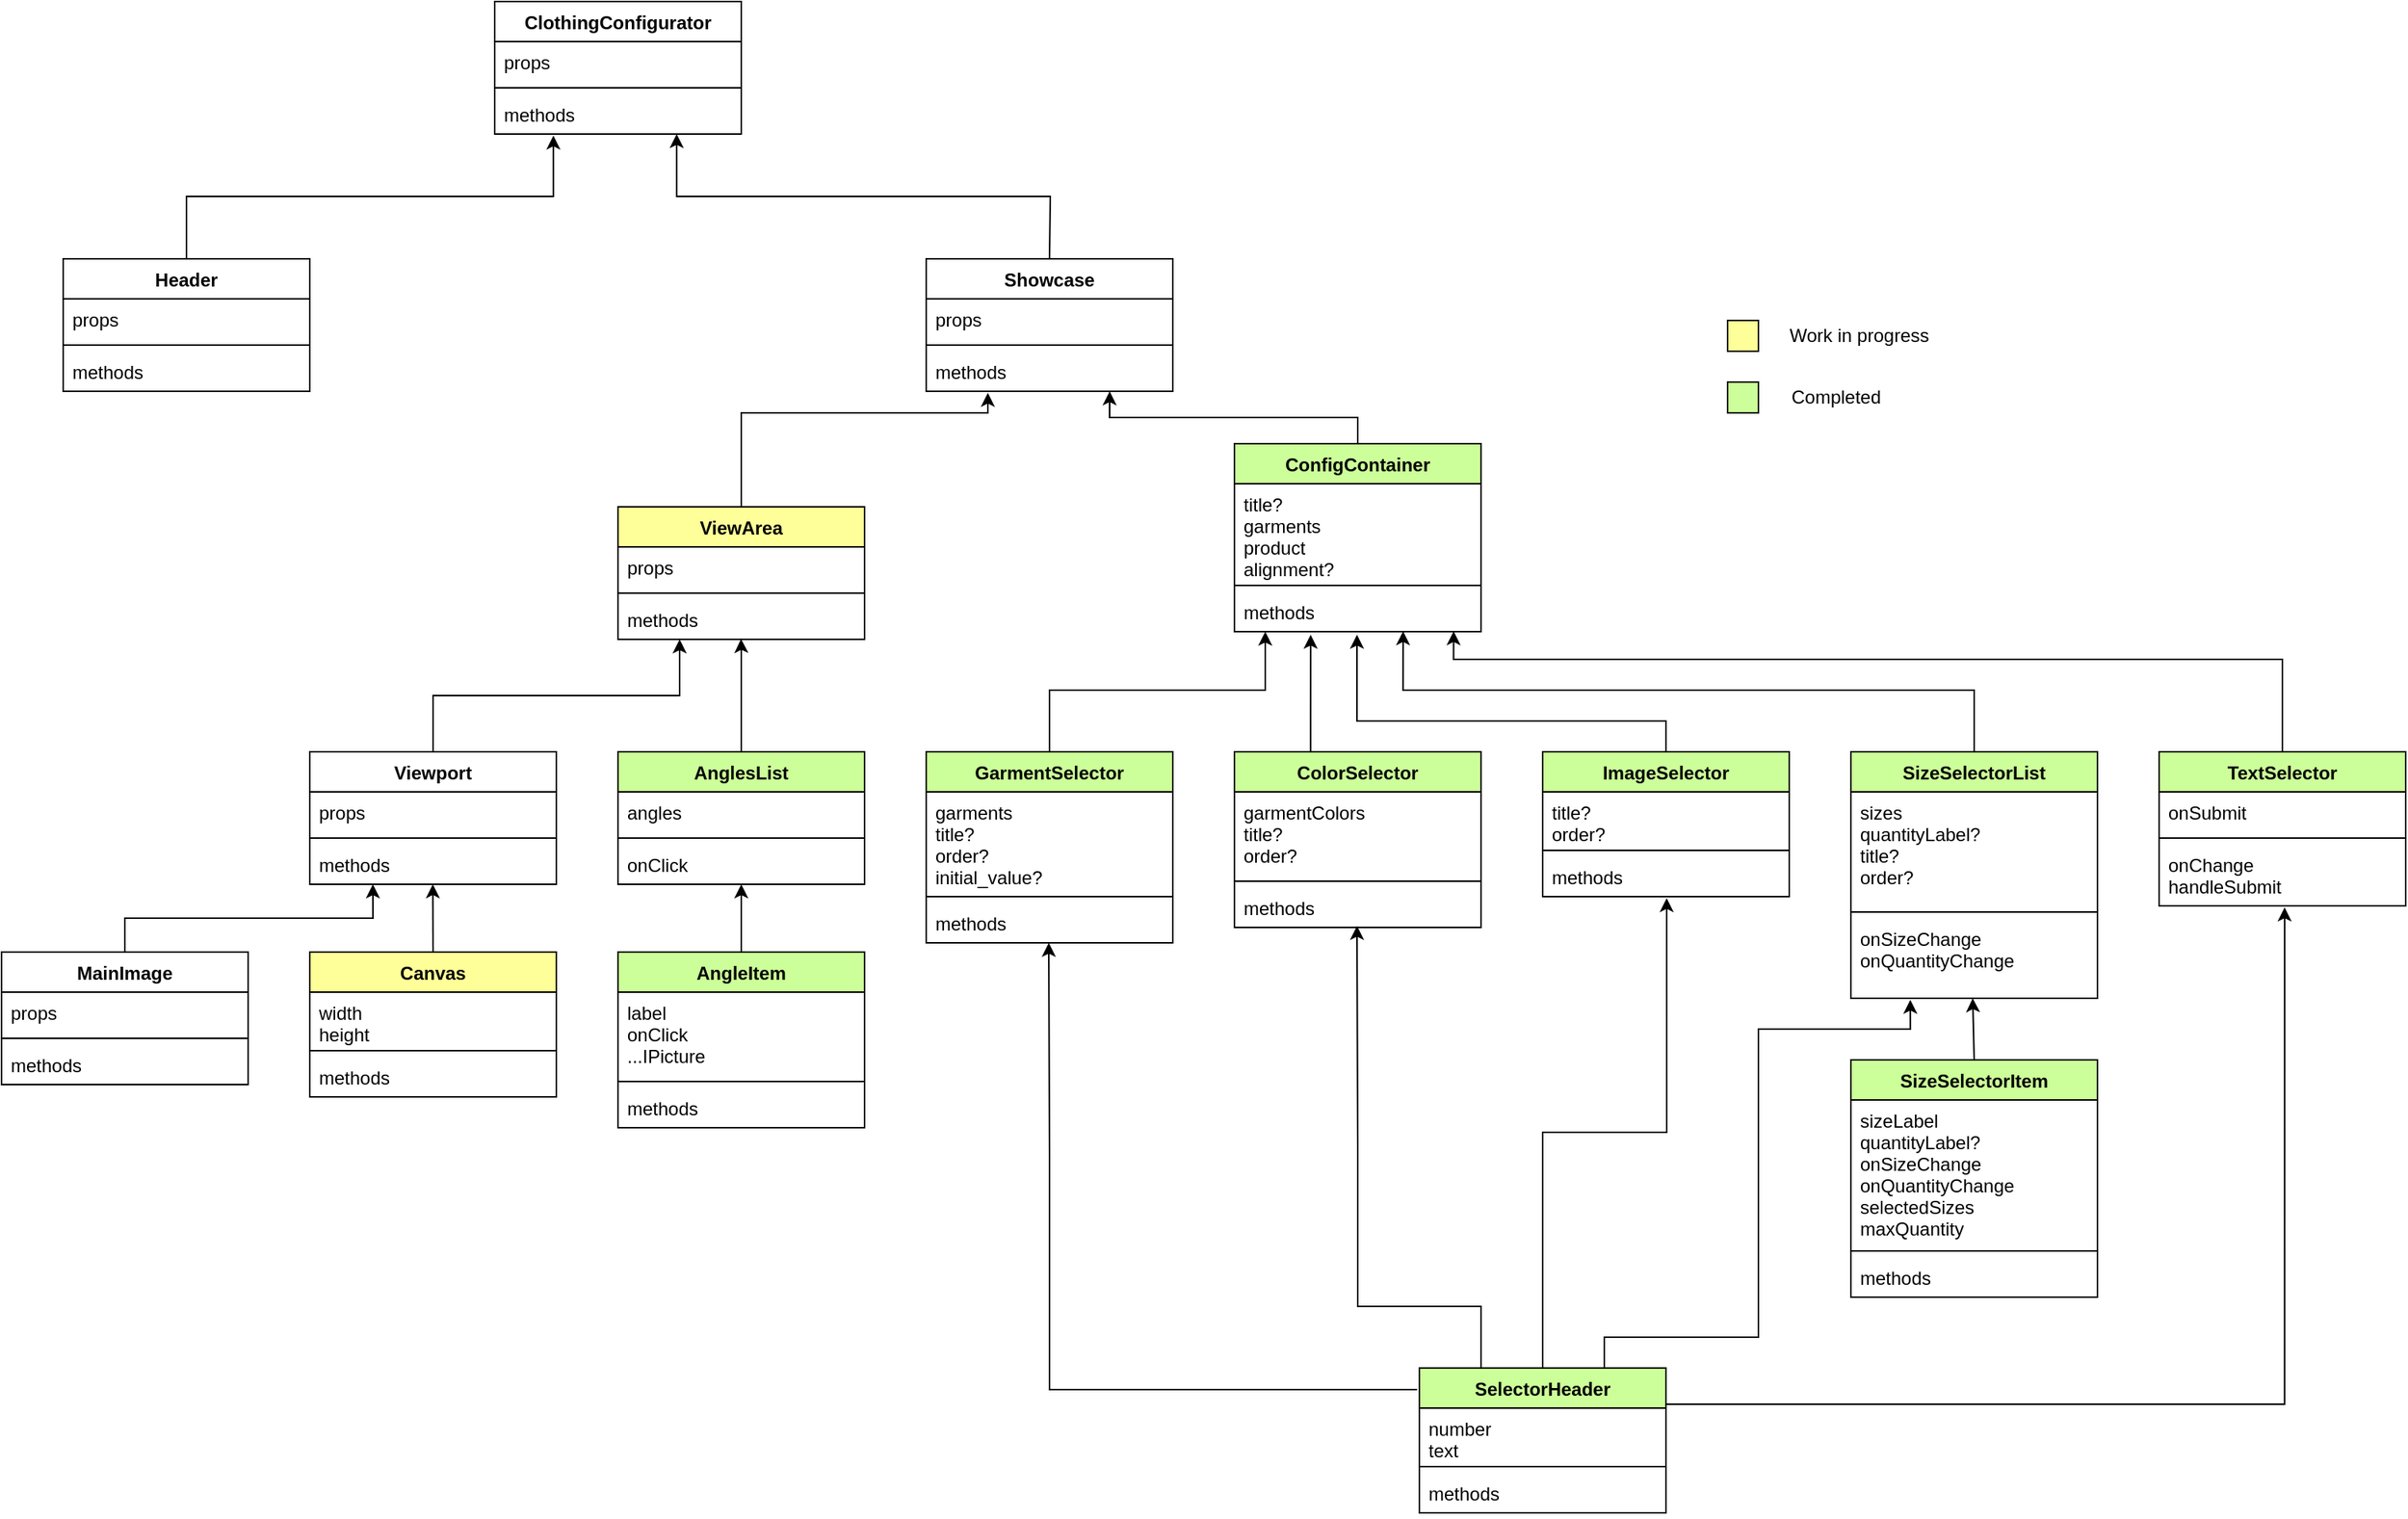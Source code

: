 <mxfile version="20.4.0" type="github">
  <diagram id="t9oFIzQgz1fzx2CeyEhu" name="Page-1">
    <mxGraphModel dx="1666" dy="1198" grid="1" gridSize="10" guides="1" tooltips="1" connect="1" arrows="1" fold="1" page="0" pageScale="1" pageWidth="827" pageHeight="1169" math="0" shadow="0">
      <root>
        <mxCell id="0" />
        <mxCell id="1" parent="0" />
        <mxCell id="2O1bUdWKh32zXuZhYSQj-1" value="ViewArea" style="swimlane;fontStyle=1;align=center;verticalAlign=top;childLayout=stackLayout;horizontal=1;startSize=26;horizontalStack=0;resizeParent=1;resizeParentMax=0;resizeLast=0;collapsible=1;marginBottom=0;fillColor=#FFFF99;" parent="1" vertex="1">
          <mxGeometry x="640" y="81" width="160" height="86" as="geometry" />
        </mxCell>
        <mxCell id="2O1bUdWKh32zXuZhYSQj-2" value="props" style="text;strokeColor=none;fillColor=none;align=left;verticalAlign=top;spacingLeft=4;spacingRight=4;overflow=hidden;rotatable=0;points=[[0,0.5],[1,0.5]];portConstraint=eastwest;" parent="2O1bUdWKh32zXuZhYSQj-1" vertex="1">
          <mxGeometry y="26" width="160" height="26" as="geometry" />
        </mxCell>
        <mxCell id="2O1bUdWKh32zXuZhYSQj-3" value="" style="line;strokeWidth=1;fillColor=none;align=left;verticalAlign=middle;spacingTop=-1;spacingLeft=3;spacingRight=3;rotatable=0;labelPosition=right;points=[];portConstraint=eastwest;strokeColor=inherit;" parent="2O1bUdWKh32zXuZhYSQj-1" vertex="1">
          <mxGeometry y="52" width="160" height="8" as="geometry" />
        </mxCell>
        <mxCell id="2O1bUdWKh32zXuZhYSQj-4" value="methods" style="text;strokeColor=none;fillColor=none;align=left;verticalAlign=top;spacingLeft=4;spacingRight=4;overflow=hidden;rotatable=0;points=[[0,0.5],[1,0.5]];portConstraint=eastwest;" parent="2O1bUdWKh32zXuZhYSQj-1" vertex="1">
          <mxGeometry y="60" width="160" height="26" as="geometry" />
        </mxCell>
        <mxCell id="2O1bUdWKh32zXuZhYSQj-14" style="edgeStyle=orthogonalEdgeStyle;rounded=0;orthogonalLoop=1;jettySize=auto;html=1;exitX=0.5;exitY=0;exitDx=0;exitDy=0;entryX=0.25;entryY=1;entryDx=0;entryDy=0;" parent="1" source="2O1bUdWKh32zXuZhYSQj-5" target="2O1bUdWKh32zXuZhYSQj-1" edge="1">
          <mxGeometry relative="1" as="geometry">
            <mxPoint x="680" y="184" as="targetPoint" />
          </mxGeometry>
        </mxCell>
        <mxCell id="2O1bUdWKh32zXuZhYSQj-5" value="Viewport" style="swimlane;fontStyle=1;align=center;verticalAlign=top;childLayout=stackLayout;horizontal=1;startSize=26;horizontalStack=0;resizeParent=1;resizeParentMax=0;resizeLast=0;collapsible=1;marginBottom=0;" parent="1" vertex="1">
          <mxGeometry x="440" y="240" width="160" height="86" as="geometry" />
        </mxCell>
        <mxCell id="2O1bUdWKh32zXuZhYSQj-6" value="props" style="text;strokeColor=none;fillColor=none;align=left;verticalAlign=top;spacingLeft=4;spacingRight=4;overflow=hidden;rotatable=0;points=[[0,0.5],[1,0.5]];portConstraint=eastwest;" parent="2O1bUdWKh32zXuZhYSQj-5" vertex="1">
          <mxGeometry y="26" width="160" height="26" as="geometry" />
        </mxCell>
        <mxCell id="2O1bUdWKh32zXuZhYSQj-7" value="" style="line;strokeWidth=1;fillColor=none;align=left;verticalAlign=middle;spacingTop=-1;spacingLeft=3;spacingRight=3;rotatable=0;labelPosition=right;points=[];portConstraint=eastwest;strokeColor=inherit;" parent="2O1bUdWKh32zXuZhYSQj-5" vertex="1">
          <mxGeometry y="52" width="160" height="8" as="geometry" />
        </mxCell>
        <mxCell id="2O1bUdWKh32zXuZhYSQj-8" value="methods" style="text;strokeColor=none;fillColor=none;align=left;verticalAlign=top;spacingLeft=4;spacingRight=4;overflow=hidden;rotatable=0;points=[[0,0.5],[1,0.5]];portConstraint=eastwest;" parent="2O1bUdWKh32zXuZhYSQj-5" vertex="1">
          <mxGeometry y="60" width="160" height="26" as="geometry" />
        </mxCell>
        <mxCell id="2O1bUdWKh32zXuZhYSQj-9" value="Canvas" style="swimlane;fontStyle=1;align=center;verticalAlign=top;childLayout=stackLayout;horizontal=1;startSize=26;horizontalStack=0;resizeParent=1;resizeParentMax=0;resizeLast=0;collapsible=1;marginBottom=0;fillColor=#FFFF99;" parent="1" vertex="1">
          <mxGeometry x="440" y="370" width="160" height="94" as="geometry" />
        </mxCell>
        <mxCell id="2O1bUdWKh32zXuZhYSQj-10" value="width&#xa;height" style="text;strokeColor=none;fillColor=none;align=left;verticalAlign=top;spacingLeft=4;spacingRight=4;overflow=hidden;rotatable=0;points=[[0,0.5],[1,0.5]];portConstraint=eastwest;" parent="2O1bUdWKh32zXuZhYSQj-9" vertex="1">
          <mxGeometry y="26" width="160" height="34" as="geometry" />
        </mxCell>
        <mxCell id="2O1bUdWKh32zXuZhYSQj-11" value="" style="line;strokeWidth=1;fillColor=none;align=left;verticalAlign=middle;spacingTop=-1;spacingLeft=3;spacingRight=3;rotatable=0;labelPosition=right;points=[];portConstraint=eastwest;strokeColor=inherit;" parent="2O1bUdWKh32zXuZhYSQj-9" vertex="1">
          <mxGeometry y="60" width="160" height="8" as="geometry" />
        </mxCell>
        <mxCell id="2O1bUdWKh32zXuZhYSQj-12" value="methods" style="text;strokeColor=none;fillColor=none;align=left;verticalAlign=top;spacingLeft=4;spacingRight=4;overflow=hidden;rotatable=0;points=[[0,0.5],[1,0.5]];portConstraint=eastwest;" parent="2O1bUdWKh32zXuZhYSQj-9" vertex="1">
          <mxGeometry y="68" width="160" height="26" as="geometry" />
        </mxCell>
        <mxCell id="2O1bUdWKh32zXuZhYSQj-13" value="" style="endArrow=classic;html=1;rounded=0;exitX=0.5;exitY=0;exitDx=0;exitDy=0;entryX=0.499;entryY=0.999;entryDx=0;entryDy=0;entryPerimeter=0;" parent="1" source="2O1bUdWKh32zXuZhYSQj-9" target="2O1bUdWKh32zXuZhYSQj-8" edge="1">
          <mxGeometry width="50" height="50" relative="1" as="geometry">
            <mxPoint x="700" y="470" as="sourcePoint" />
            <mxPoint x="750" y="420" as="targetPoint" />
          </mxGeometry>
        </mxCell>
        <mxCell id="2O1bUdWKh32zXuZhYSQj-24" style="edgeStyle=orthogonalEdgeStyle;rounded=0;orthogonalLoop=1;jettySize=auto;html=1;exitX=0.5;exitY=0;exitDx=0;exitDy=0;entryX=0.499;entryY=0.992;entryDx=0;entryDy=0;entryPerimeter=0;" parent="1" source="2O1bUdWKh32zXuZhYSQj-15" target="2O1bUdWKh32zXuZhYSQj-4" edge="1">
          <mxGeometry relative="1" as="geometry">
            <mxPoint x="720" y="174" as="targetPoint" />
            <Array as="points">
              <mxPoint x="720" y="174" />
              <mxPoint x="720" y="174" />
            </Array>
          </mxGeometry>
        </mxCell>
        <mxCell id="2O1bUdWKh32zXuZhYSQj-15" value="AnglesList" style="swimlane;fontStyle=1;align=center;verticalAlign=top;childLayout=stackLayout;horizontal=1;startSize=26;horizontalStack=0;resizeParent=1;resizeParentMax=0;resizeLast=0;collapsible=1;marginBottom=0;fillColor=#CCFF99;" parent="1" vertex="1">
          <mxGeometry x="640" y="240" width="160" height="86" as="geometry" />
        </mxCell>
        <mxCell id="2O1bUdWKh32zXuZhYSQj-16" value="angles" style="text;strokeColor=none;fillColor=none;align=left;verticalAlign=top;spacingLeft=4;spacingRight=4;overflow=hidden;rotatable=0;points=[[0,0.5],[1,0.5]];portConstraint=eastwest;" parent="2O1bUdWKh32zXuZhYSQj-15" vertex="1">
          <mxGeometry y="26" width="160" height="26" as="geometry" />
        </mxCell>
        <mxCell id="2O1bUdWKh32zXuZhYSQj-17" value="" style="line;strokeWidth=1;fillColor=none;align=left;verticalAlign=middle;spacingTop=-1;spacingLeft=3;spacingRight=3;rotatable=0;labelPosition=right;points=[];portConstraint=eastwest;strokeColor=inherit;" parent="2O1bUdWKh32zXuZhYSQj-15" vertex="1">
          <mxGeometry y="52" width="160" height="8" as="geometry" />
        </mxCell>
        <mxCell id="2O1bUdWKh32zXuZhYSQj-18" value="onClick" style="text;strokeColor=none;fillColor=none;align=left;verticalAlign=top;spacingLeft=4;spacingRight=4;overflow=hidden;rotatable=0;points=[[0,0.5],[1,0.5]];portConstraint=eastwest;" parent="2O1bUdWKh32zXuZhYSQj-15" vertex="1">
          <mxGeometry y="60" width="160" height="26" as="geometry" />
        </mxCell>
        <mxCell id="2O1bUdWKh32zXuZhYSQj-19" value="AngleItem" style="swimlane;fontStyle=1;align=center;verticalAlign=top;childLayout=stackLayout;horizontal=1;startSize=26;horizontalStack=0;resizeParent=1;resizeParentMax=0;resizeLast=0;collapsible=1;marginBottom=0;fillColor=#CCFF99;" parent="1" vertex="1">
          <mxGeometry x="640" y="370" width="160" height="114" as="geometry" />
        </mxCell>
        <mxCell id="2O1bUdWKh32zXuZhYSQj-20" value="label&#xa;onClick&#xa;...IPicture" style="text;strokeColor=none;fillColor=none;align=left;verticalAlign=top;spacingLeft=4;spacingRight=4;overflow=hidden;rotatable=0;points=[[0,0.5],[1,0.5]];portConstraint=eastwest;" parent="2O1bUdWKh32zXuZhYSQj-19" vertex="1">
          <mxGeometry y="26" width="160" height="54" as="geometry" />
        </mxCell>
        <mxCell id="2O1bUdWKh32zXuZhYSQj-21" value="" style="line;strokeWidth=1;fillColor=none;align=left;verticalAlign=middle;spacingTop=-1;spacingLeft=3;spacingRight=3;rotatable=0;labelPosition=right;points=[];portConstraint=eastwest;strokeColor=inherit;" parent="2O1bUdWKh32zXuZhYSQj-19" vertex="1">
          <mxGeometry y="80" width="160" height="8" as="geometry" />
        </mxCell>
        <mxCell id="2O1bUdWKh32zXuZhYSQj-22" value="methods" style="text;strokeColor=none;fillColor=none;align=left;verticalAlign=top;spacingLeft=4;spacingRight=4;overflow=hidden;rotatable=0;points=[[0,0.5],[1,0.5]];portConstraint=eastwest;" parent="2O1bUdWKh32zXuZhYSQj-19" vertex="1">
          <mxGeometry y="88" width="160" height="26" as="geometry" />
        </mxCell>
        <mxCell id="2O1bUdWKh32zXuZhYSQj-23" value="" style="endArrow=classic;html=1;rounded=0;exitX=0.5;exitY=0;exitDx=0;exitDy=0;" parent="1" source="2O1bUdWKh32zXuZhYSQj-19" target="2O1bUdWKh32zXuZhYSQj-18" edge="1">
          <mxGeometry width="50" height="50" relative="1" as="geometry">
            <mxPoint x="710" y="470" as="sourcePoint" />
            <mxPoint x="760" y="420" as="targetPoint" />
          </mxGeometry>
        </mxCell>
        <mxCell id="2O1bUdWKh32zXuZhYSQj-25" value="ConfigContainer" style="swimlane;fontStyle=1;align=center;verticalAlign=top;childLayout=stackLayout;horizontal=1;startSize=26;horizontalStack=0;resizeParent=1;resizeParentMax=0;resizeLast=0;collapsible=1;marginBottom=0;fillColor=#CCFF99;" parent="1" vertex="1">
          <mxGeometry x="1040" y="40" width="160" height="122" as="geometry" />
        </mxCell>
        <mxCell id="2O1bUdWKh32zXuZhYSQj-26" value="title?&#xa;garments&#xa;product&#xa;alignment?" style="text;strokeColor=none;fillColor=none;align=left;verticalAlign=top;spacingLeft=4;spacingRight=4;overflow=hidden;rotatable=0;points=[[0,0.5],[1,0.5]];portConstraint=eastwest;" parent="2O1bUdWKh32zXuZhYSQj-25" vertex="1">
          <mxGeometry y="26" width="160" height="62" as="geometry" />
        </mxCell>
        <mxCell id="2O1bUdWKh32zXuZhYSQj-27" value="" style="line;strokeWidth=1;fillColor=none;align=left;verticalAlign=middle;spacingTop=-1;spacingLeft=3;spacingRight=3;rotatable=0;labelPosition=right;points=[];portConstraint=eastwest;strokeColor=inherit;" parent="2O1bUdWKh32zXuZhYSQj-25" vertex="1">
          <mxGeometry y="88" width="160" height="8" as="geometry" />
        </mxCell>
        <mxCell id="2O1bUdWKh32zXuZhYSQj-28" value="methods" style="text;strokeColor=none;fillColor=none;align=left;verticalAlign=top;spacingLeft=4;spacingRight=4;overflow=hidden;rotatable=0;points=[[0,0.5],[1,0.5]];portConstraint=eastwest;" parent="2O1bUdWKh32zXuZhYSQj-25" vertex="1">
          <mxGeometry y="96" width="160" height="26" as="geometry" />
        </mxCell>
        <mxCell id="awUkVerIerIpSFgHUPQQ-2" style="edgeStyle=orthogonalEdgeStyle;rounded=0;orthogonalLoop=1;jettySize=auto;html=1;entryX=0.125;entryY=1;entryDx=0;entryDy=0;entryPerimeter=0;" parent="1" source="2O1bUdWKh32zXuZhYSQj-29" target="2O1bUdWKh32zXuZhYSQj-28" edge="1">
          <mxGeometry relative="1" as="geometry">
            <Array as="points">
              <mxPoint x="920" y="200" />
              <mxPoint x="1060" y="200" />
            </Array>
          </mxGeometry>
        </mxCell>
        <mxCell id="2O1bUdWKh32zXuZhYSQj-29" value="GarmentSelector" style="swimlane;fontStyle=1;align=center;verticalAlign=top;childLayout=stackLayout;horizontal=1;startSize=26;horizontalStack=0;resizeParent=1;resizeParentMax=0;resizeLast=0;collapsible=1;marginBottom=0;fillColor=#CCFF99;" parent="1" vertex="1">
          <mxGeometry x="840" y="240" width="160" height="124" as="geometry" />
        </mxCell>
        <mxCell id="2O1bUdWKh32zXuZhYSQj-30" value="garments&#xa;title?&#xa;order?&#xa;initial_value?&#xa;" style="text;strokeColor=none;fillColor=none;align=left;verticalAlign=top;spacingLeft=4;spacingRight=4;overflow=hidden;rotatable=0;points=[[0,0.5],[1,0.5]];portConstraint=eastwest;" parent="2O1bUdWKh32zXuZhYSQj-29" vertex="1">
          <mxGeometry y="26" width="160" height="64" as="geometry" />
        </mxCell>
        <mxCell id="2O1bUdWKh32zXuZhYSQj-31" value="" style="line;strokeWidth=1;fillColor=none;align=left;verticalAlign=middle;spacingTop=-1;spacingLeft=3;spacingRight=3;rotatable=0;labelPosition=right;points=[];portConstraint=eastwest;strokeColor=inherit;" parent="2O1bUdWKh32zXuZhYSQj-29" vertex="1">
          <mxGeometry y="90" width="160" height="8" as="geometry" />
        </mxCell>
        <mxCell id="2O1bUdWKh32zXuZhYSQj-32" value="methods" style="text;strokeColor=none;fillColor=none;align=left;verticalAlign=top;spacingLeft=4;spacingRight=4;overflow=hidden;rotatable=0;points=[[0,0.5],[1,0.5]];portConstraint=eastwest;" parent="2O1bUdWKh32zXuZhYSQj-29" vertex="1">
          <mxGeometry y="98" width="160" height="26" as="geometry" />
        </mxCell>
        <mxCell id="awUkVerIerIpSFgHUPQQ-11" style="edgeStyle=orthogonalEdgeStyle;rounded=0;orthogonalLoop=1;jettySize=auto;html=1;entryX=0.309;entryY=1.077;entryDx=0;entryDy=0;entryPerimeter=0;" parent="1" source="2O1bUdWKh32zXuZhYSQj-33" target="2O1bUdWKh32zXuZhYSQj-28" edge="1">
          <mxGeometry relative="1" as="geometry">
            <mxPoint x="1090" y="170.0" as="targetPoint" />
            <Array as="points">
              <mxPoint x="1090" y="220" />
            </Array>
          </mxGeometry>
        </mxCell>
        <mxCell id="2O1bUdWKh32zXuZhYSQj-33" value="ColorSelector" style="swimlane;fontStyle=1;align=center;verticalAlign=top;childLayout=stackLayout;horizontal=1;startSize=26;horizontalStack=0;resizeParent=1;resizeParentMax=0;resizeLast=0;collapsible=1;marginBottom=0;fillColor=#CCFF99;" parent="1" vertex="1">
          <mxGeometry x="1040" y="240" width="160" height="114" as="geometry" />
        </mxCell>
        <mxCell id="2O1bUdWKh32zXuZhYSQj-34" value="garmentColors&#xa;title?&#xa;order?" style="text;strokeColor=none;fillColor=none;align=left;verticalAlign=top;spacingLeft=4;spacingRight=4;overflow=hidden;rotatable=0;points=[[0,0.5],[1,0.5]];portConstraint=eastwest;" parent="2O1bUdWKh32zXuZhYSQj-33" vertex="1">
          <mxGeometry y="26" width="160" height="54" as="geometry" />
        </mxCell>
        <mxCell id="2O1bUdWKh32zXuZhYSQj-35" value="" style="line;strokeWidth=1;fillColor=none;align=left;verticalAlign=middle;spacingTop=-1;spacingLeft=3;spacingRight=3;rotatable=0;labelPosition=right;points=[];portConstraint=eastwest;strokeColor=inherit;" parent="2O1bUdWKh32zXuZhYSQj-33" vertex="1">
          <mxGeometry y="80" width="160" height="8" as="geometry" />
        </mxCell>
        <mxCell id="2O1bUdWKh32zXuZhYSQj-36" value="methods" style="text;strokeColor=none;fillColor=none;align=left;verticalAlign=top;spacingLeft=4;spacingRight=4;overflow=hidden;rotatable=0;points=[[0,0.5],[1,0.5]];portConstraint=eastwest;" parent="2O1bUdWKh32zXuZhYSQj-33" vertex="1">
          <mxGeometry y="88" width="160" height="26" as="geometry" />
        </mxCell>
        <mxCell id="awUkVerIerIpSFgHUPQQ-4" style="edgeStyle=orthogonalEdgeStyle;rounded=0;orthogonalLoop=1;jettySize=auto;html=1;entryX=0.684;entryY=0.99;entryDx=0;entryDy=0;entryPerimeter=0;" parent="1" source="2O1bUdWKh32zXuZhYSQj-37" target="2O1bUdWKh32zXuZhYSQj-28" edge="1">
          <mxGeometry relative="1" as="geometry">
            <Array as="points">
              <mxPoint x="1520" y="200" />
              <mxPoint x="1149" y="200" />
            </Array>
          </mxGeometry>
        </mxCell>
        <mxCell id="2O1bUdWKh32zXuZhYSQj-37" value="SizeSelectorList" style="swimlane;fontStyle=1;align=center;verticalAlign=top;childLayout=stackLayout;horizontal=1;startSize=26;horizontalStack=0;resizeParent=1;resizeParentMax=0;resizeLast=0;collapsible=1;marginBottom=0;fillColor=#CCFF99;" parent="1" vertex="1">
          <mxGeometry x="1440" y="240" width="160" height="160" as="geometry" />
        </mxCell>
        <mxCell id="2O1bUdWKh32zXuZhYSQj-38" value="sizes&#xa;quantityLabel?&#xa;title?&#xa;order?&#xa;" style="text;strokeColor=none;fillColor=none;align=left;verticalAlign=top;spacingLeft=4;spacingRight=4;overflow=hidden;rotatable=0;points=[[0,0.5],[1,0.5]];portConstraint=eastwest;" parent="2O1bUdWKh32zXuZhYSQj-37" vertex="1">
          <mxGeometry y="26" width="160" height="74" as="geometry" />
        </mxCell>
        <mxCell id="2O1bUdWKh32zXuZhYSQj-39" value="" style="line;strokeWidth=1;fillColor=none;align=left;verticalAlign=middle;spacingTop=-1;spacingLeft=3;spacingRight=3;rotatable=0;labelPosition=right;points=[];portConstraint=eastwest;strokeColor=inherit;" parent="2O1bUdWKh32zXuZhYSQj-37" vertex="1">
          <mxGeometry y="100" width="160" height="8" as="geometry" />
        </mxCell>
        <mxCell id="2O1bUdWKh32zXuZhYSQj-40" value="onSizeChange&#xa;onQuantityChange" style="text;strokeColor=none;fillColor=none;align=left;verticalAlign=top;spacingLeft=4;spacingRight=4;overflow=hidden;rotatable=0;points=[[0,0.5],[1,0.5]];portConstraint=eastwest;" parent="2O1bUdWKh32zXuZhYSQj-37" vertex="1">
          <mxGeometry y="108" width="160" height="52" as="geometry" />
        </mxCell>
        <mxCell id="2O1bUdWKh32zXuZhYSQj-47" style="edgeStyle=none;rounded=0;orthogonalLoop=1;jettySize=auto;html=1;exitX=0.5;exitY=0;exitDx=0;exitDy=0;entryX=0.494;entryY=1;entryDx=0;entryDy=0;entryPerimeter=0;" parent="1" source="2O1bUdWKh32zXuZhYSQj-41" target="2O1bUdWKh32zXuZhYSQj-40" edge="1">
          <mxGeometry relative="1" as="geometry" />
        </mxCell>
        <mxCell id="2O1bUdWKh32zXuZhYSQj-41" value="SizeSelectorItem" style="swimlane;fontStyle=1;align=center;verticalAlign=top;childLayout=stackLayout;horizontal=1;startSize=26;horizontalStack=0;resizeParent=1;resizeParentMax=0;resizeLast=0;collapsible=1;marginBottom=0;fillColor=#CCFF99;" parent="1" vertex="1">
          <mxGeometry x="1440" y="440" width="160" height="154" as="geometry" />
        </mxCell>
        <mxCell id="2O1bUdWKh32zXuZhYSQj-42" value="sizeLabel&#xa;quantityLabel?&#xa;onSizeChange&#xa;onQuantityChange&#xa;selectedSizes&#xa;maxQuantity" style="text;strokeColor=none;fillColor=none;align=left;verticalAlign=top;spacingLeft=4;spacingRight=4;overflow=hidden;rotatable=0;points=[[0,0.5],[1,0.5]];portConstraint=eastwest;" parent="2O1bUdWKh32zXuZhYSQj-41" vertex="1">
          <mxGeometry y="26" width="160" height="94" as="geometry" />
        </mxCell>
        <mxCell id="2O1bUdWKh32zXuZhYSQj-43" value="" style="line;strokeWidth=1;fillColor=none;align=left;verticalAlign=middle;spacingTop=-1;spacingLeft=3;spacingRight=3;rotatable=0;labelPosition=right;points=[];portConstraint=eastwest;strokeColor=inherit;" parent="2O1bUdWKh32zXuZhYSQj-41" vertex="1">
          <mxGeometry y="120" width="160" height="8" as="geometry" />
        </mxCell>
        <mxCell id="2O1bUdWKh32zXuZhYSQj-44" value="methods" style="text;strokeColor=none;fillColor=none;align=left;verticalAlign=top;spacingLeft=4;spacingRight=4;overflow=hidden;rotatable=0;points=[[0,0.5],[1,0.5]];portConstraint=eastwest;" parent="2O1bUdWKh32zXuZhYSQj-41" vertex="1">
          <mxGeometry y="128" width="160" height="26" as="geometry" />
        </mxCell>
        <mxCell id="2O1bUdWKh32zXuZhYSQj-50" value="MainImage" style="swimlane;fontStyle=1;align=center;verticalAlign=top;childLayout=stackLayout;horizontal=1;startSize=26;horizontalStack=0;resizeParent=1;resizeParentMax=0;resizeLast=0;collapsible=1;marginBottom=0;" parent="1" vertex="1">
          <mxGeometry x="240" y="370" width="160" height="86" as="geometry" />
        </mxCell>
        <mxCell id="2O1bUdWKh32zXuZhYSQj-51" value="props" style="text;strokeColor=none;fillColor=none;align=left;verticalAlign=top;spacingLeft=4;spacingRight=4;overflow=hidden;rotatable=0;points=[[0,0.5],[1,0.5]];portConstraint=eastwest;" parent="2O1bUdWKh32zXuZhYSQj-50" vertex="1">
          <mxGeometry y="26" width="160" height="26" as="geometry" />
        </mxCell>
        <mxCell id="2O1bUdWKh32zXuZhYSQj-52" value="" style="line;strokeWidth=1;fillColor=none;align=left;verticalAlign=middle;spacingTop=-1;spacingLeft=3;spacingRight=3;rotatable=0;labelPosition=right;points=[];portConstraint=eastwest;strokeColor=inherit;" parent="2O1bUdWKh32zXuZhYSQj-50" vertex="1">
          <mxGeometry y="52" width="160" height="8" as="geometry" />
        </mxCell>
        <mxCell id="2O1bUdWKh32zXuZhYSQj-53" value="methods" style="text;strokeColor=none;fillColor=none;align=left;verticalAlign=top;spacingLeft=4;spacingRight=4;overflow=hidden;rotatable=0;points=[[0,0.5],[1,0.5]];portConstraint=eastwest;" parent="2O1bUdWKh32zXuZhYSQj-50" vertex="1">
          <mxGeometry y="60" width="160" height="26" as="geometry" />
        </mxCell>
        <mxCell id="2O1bUdWKh32zXuZhYSQj-54" value="" style="endArrow=classic;html=1;rounded=0;exitX=0.5;exitY=0;exitDx=0;exitDy=0;entryX=0.256;entryY=1;entryDx=0;entryDy=0;entryPerimeter=0;edgeStyle=orthogonalEdgeStyle;" parent="1" source="2O1bUdWKh32zXuZhYSQj-50" target="2O1bUdWKh32zXuZhYSQj-8" edge="1">
          <mxGeometry width="50" height="50" relative="1" as="geometry">
            <mxPoint x="900" y="470" as="sourcePoint" />
            <mxPoint x="950" y="420" as="targetPoint" />
          </mxGeometry>
        </mxCell>
        <mxCell id="awUkVerIerIpSFgHUPQQ-7" style="edgeStyle=orthogonalEdgeStyle;rounded=0;orthogonalLoop=1;jettySize=auto;html=1;entryX=0.497;entryY=1.077;entryDx=0;entryDy=0;entryPerimeter=0;" parent="1" source="2O1bUdWKh32zXuZhYSQj-55" target="2O1bUdWKh32zXuZhYSQj-28" edge="1">
          <mxGeometry relative="1" as="geometry">
            <mxPoint x="1120" y="170" as="targetPoint" />
            <Array as="points">
              <mxPoint x="1320" y="220" />
              <mxPoint x="1120" y="220" />
            </Array>
          </mxGeometry>
        </mxCell>
        <mxCell id="2O1bUdWKh32zXuZhYSQj-55" value="ImageSelector" style="swimlane;fontStyle=1;align=center;verticalAlign=top;childLayout=stackLayout;horizontal=1;startSize=26;horizontalStack=0;resizeParent=1;resizeParentMax=0;resizeLast=0;collapsible=1;marginBottom=0;fillColor=#CCFF99;" parent="1" vertex="1">
          <mxGeometry x="1240" y="240" width="160" height="94" as="geometry" />
        </mxCell>
        <mxCell id="2O1bUdWKh32zXuZhYSQj-56" value="title?&#xa;order?" style="text;strokeColor=none;fillColor=none;align=left;verticalAlign=top;spacingLeft=4;spacingRight=4;overflow=hidden;rotatable=0;points=[[0,0.5],[1,0.5]];portConstraint=eastwest;" parent="2O1bUdWKh32zXuZhYSQj-55" vertex="1">
          <mxGeometry y="26" width="160" height="34" as="geometry" />
        </mxCell>
        <mxCell id="2O1bUdWKh32zXuZhYSQj-57" value="" style="line;strokeWidth=1;fillColor=none;align=left;verticalAlign=middle;spacingTop=-1;spacingLeft=3;spacingRight=3;rotatable=0;labelPosition=right;points=[];portConstraint=eastwest;strokeColor=inherit;" parent="2O1bUdWKh32zXuZhYSQj-55" vertex="1">
          <mxGeometry y="60" width="160" height="8" as="geometry" />
        </mxCell>
        <mxCell id="2O1bUdWKh32zXuZhYSQj-58" value="methods" style="text;strokeColor=none;fillColor=none;align=left;verticalAlign=top;spacingLeft=4;spacingRight=4;overflow=hidden;rotatable=0;points=[[0,0.5],[1,0.5]];portConstraint=eastwest;" parent="2O1bUdWKh32zXuZhYSQj-55" vertex="1">
          <mxGeometry y="68" width="160" height="26" as="geometry" />
        </mxCell>
        <mxCell id="awUkVerIerIpSFgHUPQQ-10" style="edgeStyle=orthogonalEdgeStyle;rounded=0;orthogonalLoop=1;jettySize=auto;html=1;entryX=0.889;entryY=0.99;entryDx=0;entryDy=0;entryPerimeter=0;" parent="1" source="2O1bUdWKh32zXuZhYSQj-60" target="2O1bUdWKh32zXuZhYSQj-28" edge="1">
          <mxGeometry relative="1" as="geometry">
            <Array as="points">
              <mxPoint x="1720" y="180" />
              <mxPoint x="1182" y="180" />
            </Array>
          </mxGeometry>
        </mxCell>
        <mxCell id="2O1bUdWKh32zXuZhYSQj-60" value="TextSelector" style="swimlane;fontStyle=1;align=center;verticalAlign=top;childLayout=stackLayout;horizontal=1;startSize=26;horizontalStack=0;resizeParent=1;resizeParentMax=0;resizeLast=0;collapsible=1;marginBottom=0;fillColor=#CCFF99;" parent="1" vertex="1">
          <mxGeometry x="1640" y="240" width="160" height="100" as="geometry" />
        </mxCell>
        <mxCell id="2O1bUdWKh32zXuZhYSQj-61" value="onSubmit" style="text;strokeColor=none;fillColor=none;align=left;verticalAlign=top;spacingLeft=4;spacingRight=4;overflow=hidden;rotatable=0;points=[[0,0.5],[1,0.5]];portConstraint=eastwest;" parent="2O1bUdWKh32zXuZhYSQj-60" vertex="1">
          <mxGeometry y="26" width="160" height="26" as="geometry" />
        </mxCell>
        <mxCell id="2O1bUdWKh32zXuZhYSQj-62" value="" style="line;strokeWidth=1;fillColor=none;align=left;verticalAlign=middle;spacingTop=-1;spacingLeft=3;spacingRight=3;rotatable=0;labelPosition=right;points=[];portConstraint=eastwest;strokeColor=inherit;" parent="2O1bUdWKh32zXuZhYSQj-60" vertex="1">
          <mxGeometry y="52" width="160" height="8" as="geometry" />
        </mxCell>
        <mxCell id="2O1bUdWKh32zXuZhYSQj-63" value="onChange&#xa;handleSubmit" style="text;strokeColor=none;fillColor=none;align=left;verticalAlign=top;spacingLeft=4;spacingRight=4;overflow=hidden;rotatable=0;points=[[0,0.5],[1,0.5]];portConstraint=eastwest;" parent="2O1bUdWKh32zXuZhYSQj-60" vertex="1">
          <mxGeometry y="60" width="160" height="40" as="geometry" />
        </mxCell>
        <mxCell id="2O1bUdWKh32zXuZhYSQj-64" value="ClothingConfigurator" style="swimlane;fontStyle=1;align=center;verticalAlign=top;childLayout=stackLayout;horizontal=1;startSize=26;horizontalStack=0;resizeParent=1;resizeParentMax=0;resizeLast=0;collapsible=1;marginBottom=0;" parent="1" vertex="1">
          <mxGeometry x="560" y="-247" width="160" height="86" as="geometry" />
        </mxCell>
        <mxCell id="2O1bUdWKh32zXuZhYSQj-65" value="props" style="text;strokeColor=none;fillColor=none;align=left;verticalAlign=top;spacingLeft=4;spacingRight=4;overflow=hidden;rotatable=0;points=[[0,0.5],[1,0.5]];portConstraint=eastwest;" parent="2O1bUdWKh32zXuZhYSQj-64" vertex="1">
          <mxGeometry y="26" width="160" height="26" as="geometry" />
        </mxCell>
        <mxCell id="2O1bUdWKh32zXuZhYSQj-66" value="" style="line;strokeWidth=1;fillColor=none;align=left;verticalAlign=middle;spacingTop=-1;spacingLeft=3;spacingRight=3;rotatable=0;labelPosition=right;points=[];portConstraint=eastwest;strokeColor=inherit;" parent="2O1bUdWKh32zXuZhYSQj-64" vertex="1">
          <mxGeometry y="52" width="160" height="8" as="geometry" />
        </mxCell>
        <mxCell id="2O1bUdWKh32zXuZhYSQj-67" value="methods" style="text;strokeColor=none;fillColor=none;align=left;verticalAlign=top;spacingLeft=4;spacingRight=4;overflow=hidden;rotatable=0;points=[[0,0.5],[1,0.5]];portConstraint=eastwest;" parent="2O1bUdWKh32zXuZhYSQj-64" vertex="1">
          <mxGeometry y="60" width="160" height="26" as="geometry" />
        </mxCell>
        <mxCell id="2O1bUdWKh32zXuZhYSQj-68" value="Header" style="swimlane;fontStyle=1;align=center;verticalAlign=top;childLayout=stackLayout;horizontal=1;startSize=26;horizontalStack=0;resizeParent=1;resizeParentMax=0;resizeLast=0;collapsible=1;marginBottom=0;" parent="1" vertex="1">
          <mxGeometry x="280" y="-80" width="160" height="86" as="geometry" />
        </mxCell>
        <mxCell id="2O1bUdWKh32zXuZhYSQj-69" value="props" style="text;strokeColor=none;fillColor=none;align=left;verticalAlign=top;spacingLeft=4;spacingRight=4;overflow=hidden;rotatable=0;points=[[0,0.5],[1,0.5]];portConstraint=eastwest;" parent="2O1bUdWKh32zXuZhYSQj-68" vertex="1">
          <mxGeometry y="26" width="160" height="26" as="geometry" />
        </mxCell>
        <mxCell id="2O1bUdWKh32zXuZhYSQj-70" value="" style="line;strokeWidth=1;fillColor=none;align=left;verticalAlign=middle;spacingTop=-1;spacingLeft=3;spacingRight=3;rotatable=0;labelPosition=right;points=[];portConstraint=eastwest;strokeColor=inherit;" parent="2O1bUdWKh32zXuZhYSQj-68" vertex="1">
          <mxGeometry y="52" width="160" height="8" as="geometry" />
        </mxCell>
        <mxCell id="2O1bUdWKh32zXuZhYSQj-71" value="methods" style="text;strokeColor=none;fillColor=none;align=left;verticalAlign=top;spacingLeft=4;spacingRight=4;overflow=hidden;rotatable=0;points=[[0,0.5],[1,0.5]];portConstraint=eastwest;" parent="2O1bUdWKh32zXuZhYSQj-68" vertex="1">
          <mxGeometry y="60" width="160" height="26" as="geometry" />
        </mxCell>
        <mxCell id="2O1bUdWKh32zXuZhYSQj-72" value="Showcase" style="swimlane;fontStyle=1;align=center;verticalAlign=top;childLayout=stackLayout;horizontal=1;startSize=26;horizontalStack=0;resizeParent=1;resizeParentMax=0;resizeLast=0;collapsible=1;marginBottom=0;" parent="1" vertex="1">
          <mxGeometry x="840" y="-80" width="160" height="86" as="geometry" />
        </mxCell>
        <mxCell id="2O1bUdWKh32zXuZhYSQj-73" value="props" style="text;strokeColor=none;fillColor=none;align=left;verticalAlign=top;spacingLeft=4;spacingRight=4;overflow=hidden;rotatable=0;points=[[0,0.5],[1,0.5]];portConstraint=eastwest;" parent="2O1bUdWKh32zXuZhYSQj-72" vertex="1">
          <mxGeometry y="26" width="160" height="26" as="geometry" />
        </mxCell>
        <mxCell id="2O1bUdWKh32zXuZhYSQj-74" value="" style="line;strokeWidth=1;fillColor=none;align=left;verticalAlign=middle;spacingTop=-1;spacingLeft=3;spacingRight=3;rotatable=0;labelPosition=right;points=[];portConstraint=eastwest;strokeColor=inherit;" parent="2O1bUdWKh32zXuZhYSQj-72" vertex="1">
          <mxGeometry y="52" width="160" height="8" as="geometry" />
        </mxCell>
        <mxCell id="2O1bUdWKh32zXuZhYSQj-75" value="methods" style="text;strokeColor=none;fillColor=none;align=left;verticalAlign=top;spacingLeft=4;spacingRight=4;overflow=hidden;rotatable=0;points=[[0,0.5],[1,0.5]];portConstraint=eastwest;" parent="2O1bUdWKh32zXuZhYSQj-72" vertex="1">
          <mxGeometry y="60" width="160" height="26" as="geometry" />
        </mxCell>
        <mxCell id="2O1bUdWKh32zXuZhYSQj-76" value="" style="endArrow=classic;html=1;rounded=0;exitX=0.5;exitY=0;exitDx=0;exitDy=0;entryX=0.25;entryY=1.038;entryDx=0;entryDy=0;entryPerimeter=0;edgeStyle=orthogonalEdgeStyle;" parent="1" source="2O1bUdWKh32zXuZhYSQj-1" target="2O1bUdWKh32zXuZhYSQj-75" edge="1">
          <mxGeometry width="50" height="50" relative="1" as="geometry">
            <mxPoint x="770" y="220" as="sourcePoint" />
            <mxPoint x="820" y="170" as="targetPoint" />
            <Array as="points">
              <mxPoint x="720" y="20" />
              <mxPoint x="880" y="20" />
            </Array>
          </mxGeometry>
        </mxCell>
        <mxCell id="2O1bUdWKh32zXuZhYSQj-80" value="" style="endArrow=classic;html=1;rounded=0;exitX=0.5;exitY=0;exitDx=0;exitDy=0;entryX=0.744;entryY=1;entryDx=0;entryDy=0;entryPerimeter=0;edgeStyle=orthogonalEdgeStyle;" parent="1" source="2O1bUdWKh32zXuZhYSQj-25" target="2O1bUdWKh32zXuZhYSQj-75" edge="1">
          <mxGeometry width="50" height="50" relative="1" as="geometry">
            <mxPoint x="940" y="230" as="sourcePoint" />
            <mxPoint x="990" y="180" as="targetPoint" />
          </mxGeometry>
        </mxCell>
        <mxCell id="2O1bUdWKh32zXuZhYSQj-81" value="" style="endArrow=classic;html=1;rounded=0;entryX=0.738;entryY=1;entryDx=0;entryDy=0;entryPerimeter=0;edgeStyle=orthogonalEdgeStyle;" parent="1" target="2O1bUdWKh32zXuZhYSQj-67" edge="1">
          <mxGeometry width="50" height="50" relative="1" as="geometry">
            <mxPoint x="920" y="-80" as="sourcePoint" />
            <mxPoint x="970" y="-130" as="targetPoint" />
          </mxGeometry>
        </mxCell>
        <mxCell id="2O1bUdWKh32zXuZhYSQj-82" value="" style="endArrow=classic;html=1;rounded=0;exitX=0.5;exitY=0;exitDx=0;exitDy=0;entryX=0.238;entryY=1.038;entryDx=0;entryDy=0;entryPerimeter=0;edgeStyle=orthogonalEdgeStyle;" parent="1" source="2O1bUdWKh32zXuZhYSQj-68" target="2O1bUdWKh32zXuZhYSQj-67" edge="1">
          <mxGeometry width="50" height="50" relative="1" as="geometry">
            <mxPoint x="760" y="190" as="sourcePoint" />
            <mxPoint x="810" y="140" as="targetPoint" />
          </mxGeometry>
        </mxCell>
        <mxCell id="kz9NcbtNpAQcFKUX__9u-6" style="edgeStyle=orthogonalEdgeStyle;rounded=0;orthogonalLoop=1;jettySize=auto;html=1;exitX=0.25;exitY=0;exitDx=0;exitDy=0;entryX=0.497;entryY=0.962;entryDx=0;entryDy=0;entryPerimeter=0;" parent="1" source="kz9NcbtNpAQcFKUX__9u-1" target="2O1bUdWKh32zXuZhYSQj-36" edge="1">
          <mxGeometry relative="1" as="geometry">
            <mxPoint x="1140" y="390" as="targetPoint" />
            <Array as="points">
              <mxPoint x="1200" y="600" />
              <mxPoint x="1120" y="600" />
              <mxPoint x="1120" y="497" />
            </Array>
          </mxGeometry>
        </mxCell>
        <mxCell id="kz9NcbtNpAQcFKUX__9u-7" style="edgeStyle=orthogonalEdgeStyle;rounded=0;orthogonalLoop=1;jettySize=auto;html=1;exitX=0.5;exitY=0;exitDx=0;exitDy=0;entryX=0.503;entryY=1.038;entryDx=0;entryDy=0;entryPerimeter=0;" parent="1" source="kz9NcbtNpAQcFKUX__9u-1" target="2O1bUdWKh32zXuZhYSQj-58" edge="1">
          <mxGeometry relative="1" as="geometry" />
        </mxCell>
        <mxCell id="kz9NcbtNpAQcFKUX__9u-8" style="edgeStyle=orthogonalEdgeStyle;rounded=0;orthogonalLoop=1;jettySize=auto;html=1;exitX=0.75;exitY=0;exitDx=0;exitDy=0;entryX=0.241;entryY=1.019;entryDx=0;entryDy=0;entryPerimeter=0;" parent="1" source="kz9NcbtNpAQcFKUX__9u-1" target="2O1bUdWKh32zXuZhYSQj-40" edge="1">
          <mxGeometry relative="1" as="geometry">
            <Array as="points">
              <mxPoint x="1280" y="620" />
              <mxPoint x="1380" y="620" />
              <mxPoint x="1380" y="420" />
              <mxPoint x="1479" y="420" />
            </Array>
          </mxGeometry>
        </mxCell>
        <mxCell id="kz9NcbtNpAQcFKUX__9u-9" style="edgeStyle=orthogonalEdgeStyle;rounded=0;orthogonalLoop=1;jettySize=auto;html=1;exitX=1;exitY=0.25;exitDx=0;exitDy=0;entryX=0.509;entryY=1.025;entryDx=0;entryDy=0;entryPerimeter=0;" parent="1" source="kz9NcbtNpAQcFKUX__9u-1" target="2O1bUdWKh32zXuZhYSQj-63" edge="1">
          <mxGeometry relative="1" as="geometry" />
        </mxCell>
        <mxCell id="kz9NcbtNpAQcFKUX__9u-1" value="SelectorHeader" style="swimlane;fontStyle=1;align=center;verticalAlign=top;childLayout=stackLayout;horizontal=1;startSize=26;horizontalStack=0;resizeParent=1;resizeParentMax=0;resizeLast=0;collapsible=1;marginBottom=0;fillColor=#CCFF99;" parent="1" vertex="1">
          <mxGeometry x="1160" y="640" width="160" height="94" as="geometry" />
        </mxCell>
        <mxCell id="kz9NcbtNpAQcFKUX__9u-2" value="number&#xa;text" style="text;strokeColor=none;fillColor=none;align=left;verticalAlign=top;spacingLeft=4;spacingRight=4;overflow=hidden;rotatable=0;points=[[0,0.5],[1,0.5]];portConstraint=eastwest;" parent="kz9NcbtNpAQcFKUX__9u-1" vertex="1">
          <mxGeometry y="26" width="160" height="34" as="geometry" />
        </mxCell>
        <mxCell id="kz9NcbtNpAQcFKUX__9u-3" value="" style="line;strokeWidth=1;fillColor=none;align=left;verticalAlign=middle;spacingTop=-1;spacingLeft=3;spacingRight=3;rotatable=0;labelPosition=right;points=[];portConstraint=eastwest;strokeColor=inherit;" parent="kz9NcbtNpAQcFKUX__9u-1" vertex="1">
          <mxGeometry y="60" width="160" height="8" as="geometry" />
        </mxCell>
        <mxCell id="kz9NcbtNpAQcFKUX__9u-4" value="methods" style="text;strokeColor=none;fillColor=none;align=left;verticalAlign=top;spacingLeft=4;spacingRight=4;overflow=hidden;rotatable=0;points=[[0,0.5],[1,0.5]];portConstraint=eastwest;" parent="kz9NcbtNpAQcFKUX__9u-1" vertex="1">
          <mxGeometry y="68" width="160" height="26" as="geometry" />
        </mxCell>
        <mxCell id="kz9NcbtNpAQcFKUX__9u-5" value="" style="endArrow=classic;html=1;rounded=0;exitX=-0.009;exitY=0.149;exitDx=0;exitDy=0;exitPerimeter=0;entryX=0.497;entryY=1;entryDx=0;entryDy=0;entryPerimeter=0;edgeStyle=orthogonalEdgeStyle;" parent="1" source="kz9NcbtNpAQcFKUX__9u-1" target="2O1bUdWKh32zXuZhYSQj-32" edge="1">
          <mxGeometry width="50" height="50" relative="1" as="geometry">
            <mxPoint x="1120" y="560" as="sourcePoint" />
            <mxPoint x="1070" y="460" as="targetPoint" />
            <Array as="points">
              <mxPoint x="920" y="654" />
              <mxPoint x="920" y="502" />
            </Array>
          </mxGeometry>
        </mxCell>
        <mxCell id="kz9NcbtNpAQcFKUX__9u-10" value="" style="rounded=0;whiteSpace=wrap;html=1;fillColor=#FFFF99;" parent="1" vertex="1">
          <mxGeometry x="1360" y="-40" width="20" height="20" as="geometry" />
        </mxCell>
        <mxCell id="kz9NcbtNpAQcFKUX__9u-11" value="Work in progress" style="text;html=1;align=center;verticalAlign=middle;resizable=0;points=[];autosize=1;strokeColor=none;fillColor=none;" parent="1" vertex="1">
          <mxGeometry x="1390" y="-45" width="110" height="30" as="geometry" />
        </mxCell>
        <mxCell id="kz9NcbtNpAQcFKUX__9u-12" value="" style="rounded=0;whiteSpace=wrap;html=1;fillColor=#CCFF99;" parent="1" vertex="1">
          <mxGeometry x="1360" width="20" height="20" as="geometry" />
        </mxCell>
        <mxCell id="kz9NcbtNpAQcFKUX__9u-13" value="Completed" style="text;html=1;align=center;verticalAlign=middle;resizable=0;points=[];autosize=1;strokeColor=none;fillColor=none;" parent="1" vertex="1">
          <mxGeometry x="1390" y="-5" width="80" height="30" as="geometry" />
        </mxCell>
      </root>
    </mxGraphModel>
  </diagram>
</mxfile>
